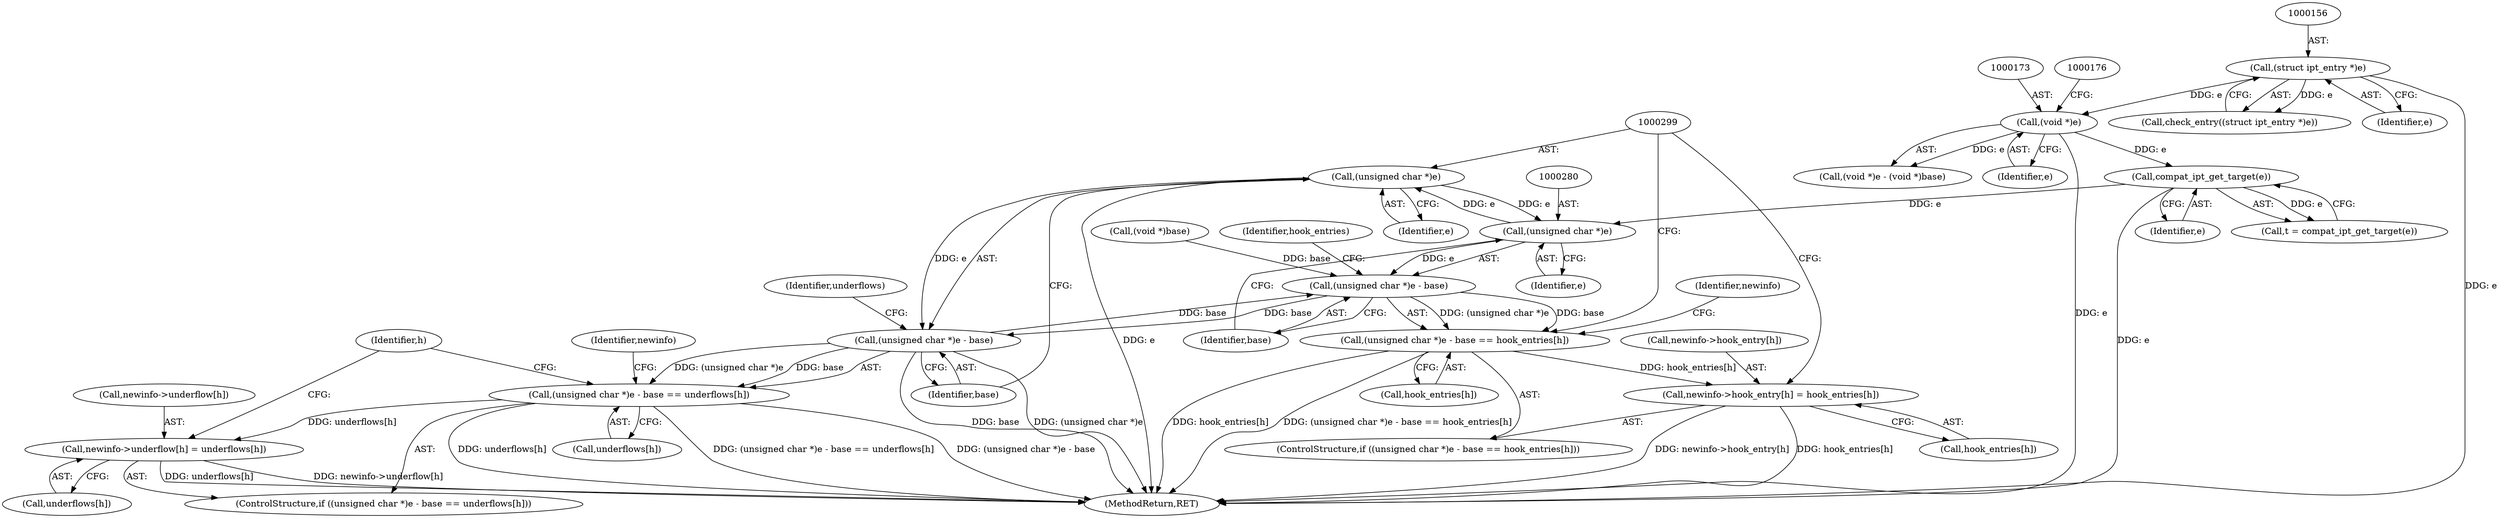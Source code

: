 digraph "0_linux_6e94e0cfb0887e4013b3b930fa6ab1fe6bb6ba91_1@pointer" {
"1000298" [label="(Call,(unsigned char *)e)"];
"1000279" [label="(Call,(unsigned char *)e)"];
"1000202" [label="(Call,compat_ipt_get_target(e))"];
"1000172" [label="(Call,(void *)e)"];
"1000155" [label="(Call,(struct ipt_entry *)e)"];
"1000298" [label="(Call,(unsigned char *)e)"];
"1000278" [label="(Call,(unsigned char *)e - base)"];
"1000277" [label="(Call,(unsigned char *)e - base == hook_entries[h])"];
"1000286" [label="(Call,newinfo->hook_entry[h] = hook_entries[h])"];
"1000297" [label="(Call,(unsigned char *)e - base)"];
"1000296" [label="(Call,(unsigned char *)e - base == underflows[h])"];
"1000305" [label="(Call,newinfo->underflow[h] = underflows[h])"];
"1000172" [label="(Call,(void *)e)"];
"1000174" [label="(Identifier,e)"];
"1000295" [label="(ControlStructure,if ((unsigned char *)e - base == underflows[h]))"];
"1000311" [label="(Call,underflows[h])"];
"1000274" [label="(Identifier,h)"];
"1000302" [label="(Call,underflows[h])"];
"1000175" [label="(Call,(void *)base)"];
"1000289" [label="(Identifier,newinfo)"];
"1000277" [label="(Call,(unsigned char *)e - base == hook_entries[h])"];
"1000200" [label="(Call,t = compat_ipt_get_target(e))"];
"1000281" [label="(Identifier,e)"];
"1000279" [label="(Call,(unsigned char *)e)"];
"1000155" [label="(Call,(struct ipt_entry *)e)"];
"1000278" [label="(Call,(unsigned char *)e - base)"];
"1000171" [label="(Call,(void *)e - (void *)base)"];
"1000286" [label="(Call,newinfo->hook_entry[h] = hook_entries[h])"];
"1000283" [label="(Call,hook_entries[h])"];
"1000287" [label="(Call,newinfo->hook_entry[h])"];
"1000282" [label="(Identifier,base)"];
"1000202" [label="(Call,compat_ipt_get_target(e))"];
"1000284" [label="(Identifier,hook_entries)"];
"1000362" [label="(MethodReturn,RET)"];
"1000301" [label="(Identifier,base)"];
"1000303" [label="(Identifier,underflows)"];
"1000308" [label="(Identifier,newinfo)"];
"1000276" [label="(ControlStructure,if ((unsigned char *)e - base == hook_entries[h]))"];
"1000157" [label="(Identifier,e)"];
"1000300" [label="(Identifier,e)"];
"1000297" [label="(Call,(unsigned char *)e - base)"];
"1000305" [label="(Call,newinfo->underflow[h] = underflows[h])"];
"1000306" [label="(Call,newinfo->underflow[h])"];
"1000203" [label="(Identifier,e)"];
"1000292" [label="(Call,hook_entries[h])"];
"1000154" [label="(Call,check_entry((struct ipt_entry *)e))"];
"1000296" [label="(Call,(unsigned char *)e - base == underflows[h])"];
"1000298" [label="(Call,(unsigned char *)e)"];
"1000298" -> "1000297"  [label="AST: "];
"1000298" -> "1000300"  [label="CFG: "];
"1000299" -> "1000298"  [label="AST: "];
"1000300" -> "1000298"  [label="AST: "];
"1000301" -> "1000298"  [label="CFG: "];
"1000298" -> "1000362"  [label="DDG: e"];
"1000298" -> "1000279"  [label="DDG: e"];
"1000298" -> "1000297"  [label="DDG: e"];
"1000279" -> "1000298"  [label="DDG: e"];
"1000279" -> "1000278"  [label="AST: "];
"1000279" -> "1000281"  [label="CFG: "];
"1000280" -> "1000279"  [label="AST: "];
"1000281" -> "1000279"  [label="AST: "];
"1000282" -> "1000279"  [label="CFG: "];
"1000279" -> "1000278"  [label="DDG: e"];
"1000202" -> "1000279"  [label="DDG: e"];
"1000202" -> "1000200"  [label="AST: "];
"1000202" -> "1000203"  [label="CFG: "];
"1000203" -> "1000202"  [label="AST: "];
"1000200" -> "1000202"  [label="CFG: "];
"1000202" -> "1000362"  [label="DDG: e"];
"1000202" -> "1000200"  [label="DDG: e"];
"1000172" -> "1000202"  [label="DDG: e"];
"1000172" -> "1000171"  [label="AST: "];
"1000172" -> "1000174"  [label="CFG: "];
"1000173" -> "1000172"  [label="AST: "];
"1000174" -> "1000172"  [label="AST: "];
"1000176" -> "1000172"  [label="CFG: "];
"1000172" -> "1000362"  [label="DDG: e"];
"1000172" -> "1000171"  [label="DDG: e"];
"1000155" -> "1000172"  [label="DDG: e"];
"1000155" -> "1000154"  [label="AST: "];
"1000155" -> "1000157"  [label="CFG: "];
"1000156" -> "1000155"  [label="AST: "];
"1000157" -> "1000155"  [label="AST: "];
"1000154" -> "1000155"  [label="CFG: "];
"1000155" -> "1000362"  [label="DDG: e"];
"1000155" -> "1000154"  [label="DDG: e"];
"1000278" -> "1000277"  [label="AST: "];
"1000278" -> "1000282"  [label="CFG: "];
"1000282" -> "1000278"  [label="AST: "];
"1000284" -> "1000278"  [label="CFG: "];
"1000278" -> "1000277"  [label="DDG: (unsigned char *)e"];
"1000278" -> "1000277"  [label="DDG: base"];
"1000297" -> "1000278"  [label="DDG: base"];
"1000175" -> "1000278"  [label="DDG: base"];
"1000278" -> "1000297"  [label="DDG: base"];
"1000277" -> "1000276"  [label="AST: "];
"1000277" -> "1000283"  [label="CFG: "];
"1000283" -> "1000277"  [label="AST: "];
"1000289" -> "1000277"  [label="CFG: "];
"1000299" -> "1000277"  [label="CFG: "];
"1000277" -> "1000362"  [label="DDG: (unsigned char *)e - base == hook_entries[h]"];
"1000277" -> "1000362"  [label="DDG: hook_entries[h]"];
"1000277" -> "1000286"  [label="DDG: hook_entries[h]"];
"1000286" -> "1000276"  [label="AST: "];
"1000286" -> "1000292"  [label="CFG: "];
"1000287" -> "1000286"  [label="AST: "];
"1000292" -> "1000286"  [label="AST: "];
"1000299" -> "1000286"  [label="CFG: "];
"1000286" -> "1000362"  [label="DDG: hook_entries[h]"];
"1000286" -> "1000362"  [label="DDG: newinfo->hook_entry[h]"];
"1000297" -> "1000296"  [label="AST: "];
"1000297" -> "1000301"  [label="CFG: "];
"1000301" -> "1000297"  [label="AST: "];
"1000303" -> "1000297"  [label="CFG: "];
"1000297" -> "1000362"  [label="DDG: base"];
"1000297" -> "1000362"  [label="DDG: (unsigned char *)e"];
"1000297" -> "1000296"  [label="DDG: (unsigned char *)e"];
"1000297" -> "1000296"  [label="DDG: base"];
"1000296" -> "1000295"  [label="AST: "];
"1000296" -> "1000302"  [label="CFG: "];
"1000302" -> "1000296"  [label="AST: "];
"1000308" -> "1000296"  [label="CFG: "];
"1000274" -> "1000296"  [label="CFG: "];
"1000296" -> "1000362"  [label="DDG: underflows[h]"];
"1000296" -> "1000362"  [label="DDG: (unsigned char *)e - base == underflows[h]"];
"1000296" -> "1000362"  [label="DDG: (unsigned char *)e - base"];
"1000296" -> "1000305"  [label="DDG: underflows[h]"];
"1000305" -> "1000295"  [label="AST: "];
"1000305" -> "1000311"  [label="CFG: "];
"1000306" -> "1000305"  [label="AST: "];
"1000311" -> "1000305"  [label="AST: "];
"1000274" -> "1000305"  [label="CFG: "];
"1000305" -> "1000362"  [label="DDG: underflows[h]"];
"1000305" -> "1000362"  [label="DDG: newinfo->underflow[h]"];
}
